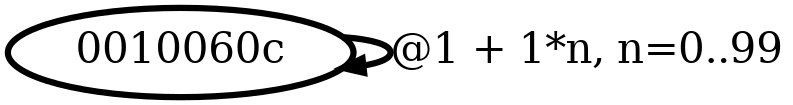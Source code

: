digraph G {
        node [style=rounded, penwidth=3, fontsize=20, shape=oval];
        "0010060c" -> "0010060c" [label="@1 + 1*n, n=0..99", color=black,arrowsize=1,style=bold,penwidth=3,fontsize=20];
}
